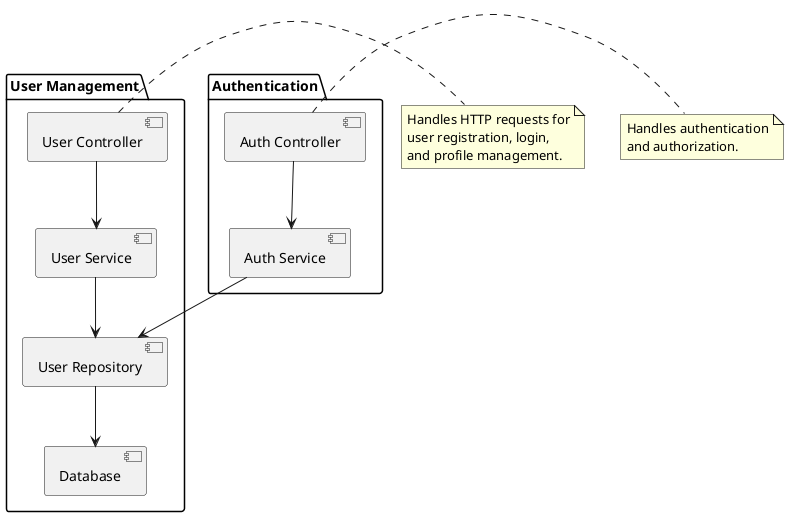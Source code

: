 @startuml
package "User Management" {
  [User Controller] --> [User Service]
  [User Service] --> [User Repository]
  [User Repository] --> [Database]
}

package "Authentication" {
  [Auth Controller] --> [Auth Service]
  [Auth Service] --> [User Repository]
}

note right of [User Controller]
  Handles HTTP requests for
  user registration, login,
  and profile management.
end note

note right of [Auth Controller]
  Handles authentication
  and authorization.
end note
@enduml